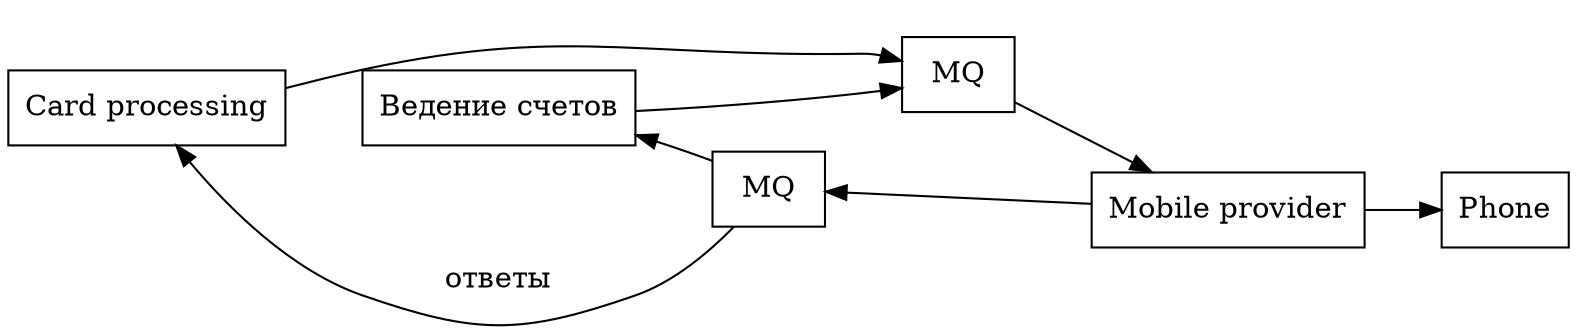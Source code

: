 digraph MQ {
	//circo
	rankdir=LR;
	node[shape=box];
	processing[label="Card processing"];
	account[label="Ведение счетов"];
	mq[label="MQ"];
	mqans[label="MQ"];
	provider[label="Mobile provider"];
	phone[label="Phone"];

	processing->account[style=invis];
	account->processing[style=invis];

	mqans->processing[label="ответы"];
	processing->mqans[style=invis];

	account->mq;
	mq->account[style=invis];

	processing->mq;
	mq->processing[style=invis];

	mqans->account;
	account->mqans[style=invis];

	mq->mqans[style=invis];
	mqans->mq[style=invis];

	mq->provider;
	provider->mqans;

	provider->phone;
}